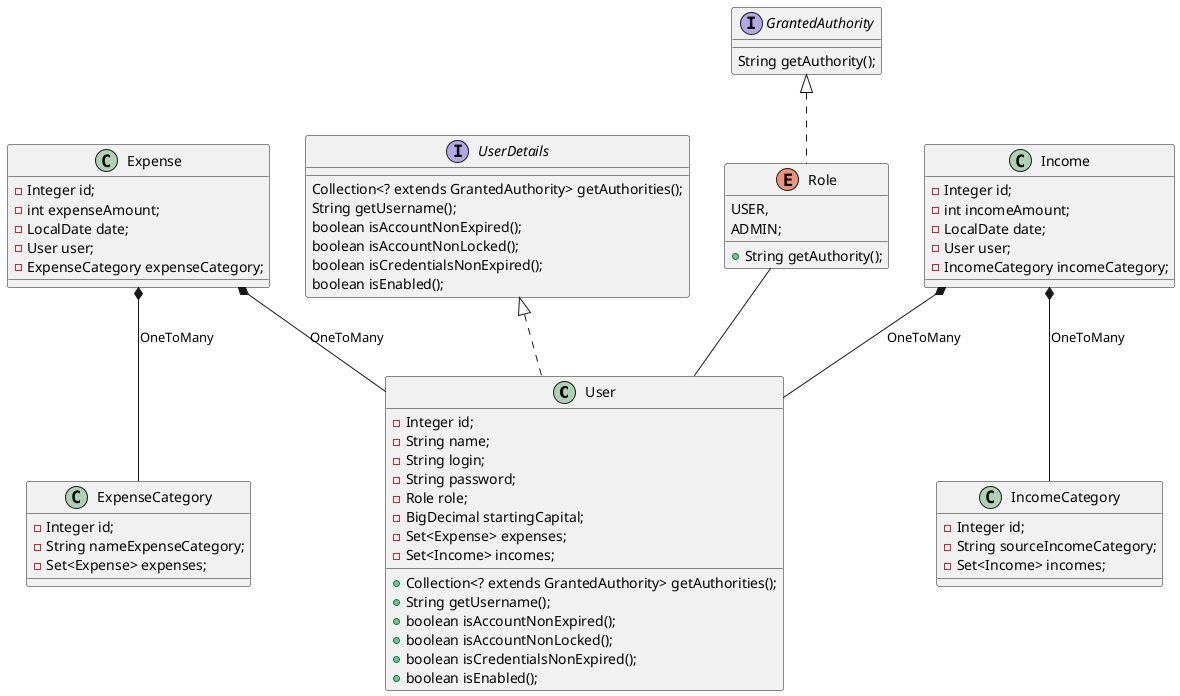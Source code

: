 @startuml
'https://plantuml.com/sequence-diagram

class User implements UserDetails{
- Integer id;
- String name;
- String login;
- String password;
- Role role;
- BigDecimal startingCapital;
- Set<Expense> expenses;
- Set<Income> incomes;
+ Collection<? extends GrantedAuthority> getAuthorities();
+ String getUsername();
+ boolean isAccountNonExpired();
+ boolean isAccountNonLocked();
+ boolean isCredentialsNonExpired();
+ boolean isEnabled();
}
interface UserDetails{
Collection<? extends GrantedAuthority> getAuthorities();
String getUsername();
boolean isAccountNonExpired();
boolean isAccountNonLocked();
boolean isCredentialsNonExpired();
boolean isEnabled();
}
class Expense{
- Integer id;
- int expenseAmount;
- LocalDate date;
- User user;
- ExpenseCategory expenseCategory;
}
class ExpenseCategory{
- Integer id;
- String nameExpenseCategory;
- Set<Expense> expenses;
}
class Income{
- Integer id;
- int incomeAmount;
- LocalDate date;
- User user;
- IncomeCategory incomeCategory;
}
class IncomeCategory{
- Integer id;
- String sourceIncomeCategory;
- Set<Income> incomes;
}
enum Role implements GrantedAuthority{
  USER,
  ADMIN;
+ String getAuthority();
}
interface GrantedAuthority{
String getAuthority();
}

    Expense *-- User : OneToMany
    Income *--  User : OneToMany
    Role -- User
    Expense *-- ExpenseCategory : OneToMany
    Income *--  IncomeCategory  : OneToMany

@enduml